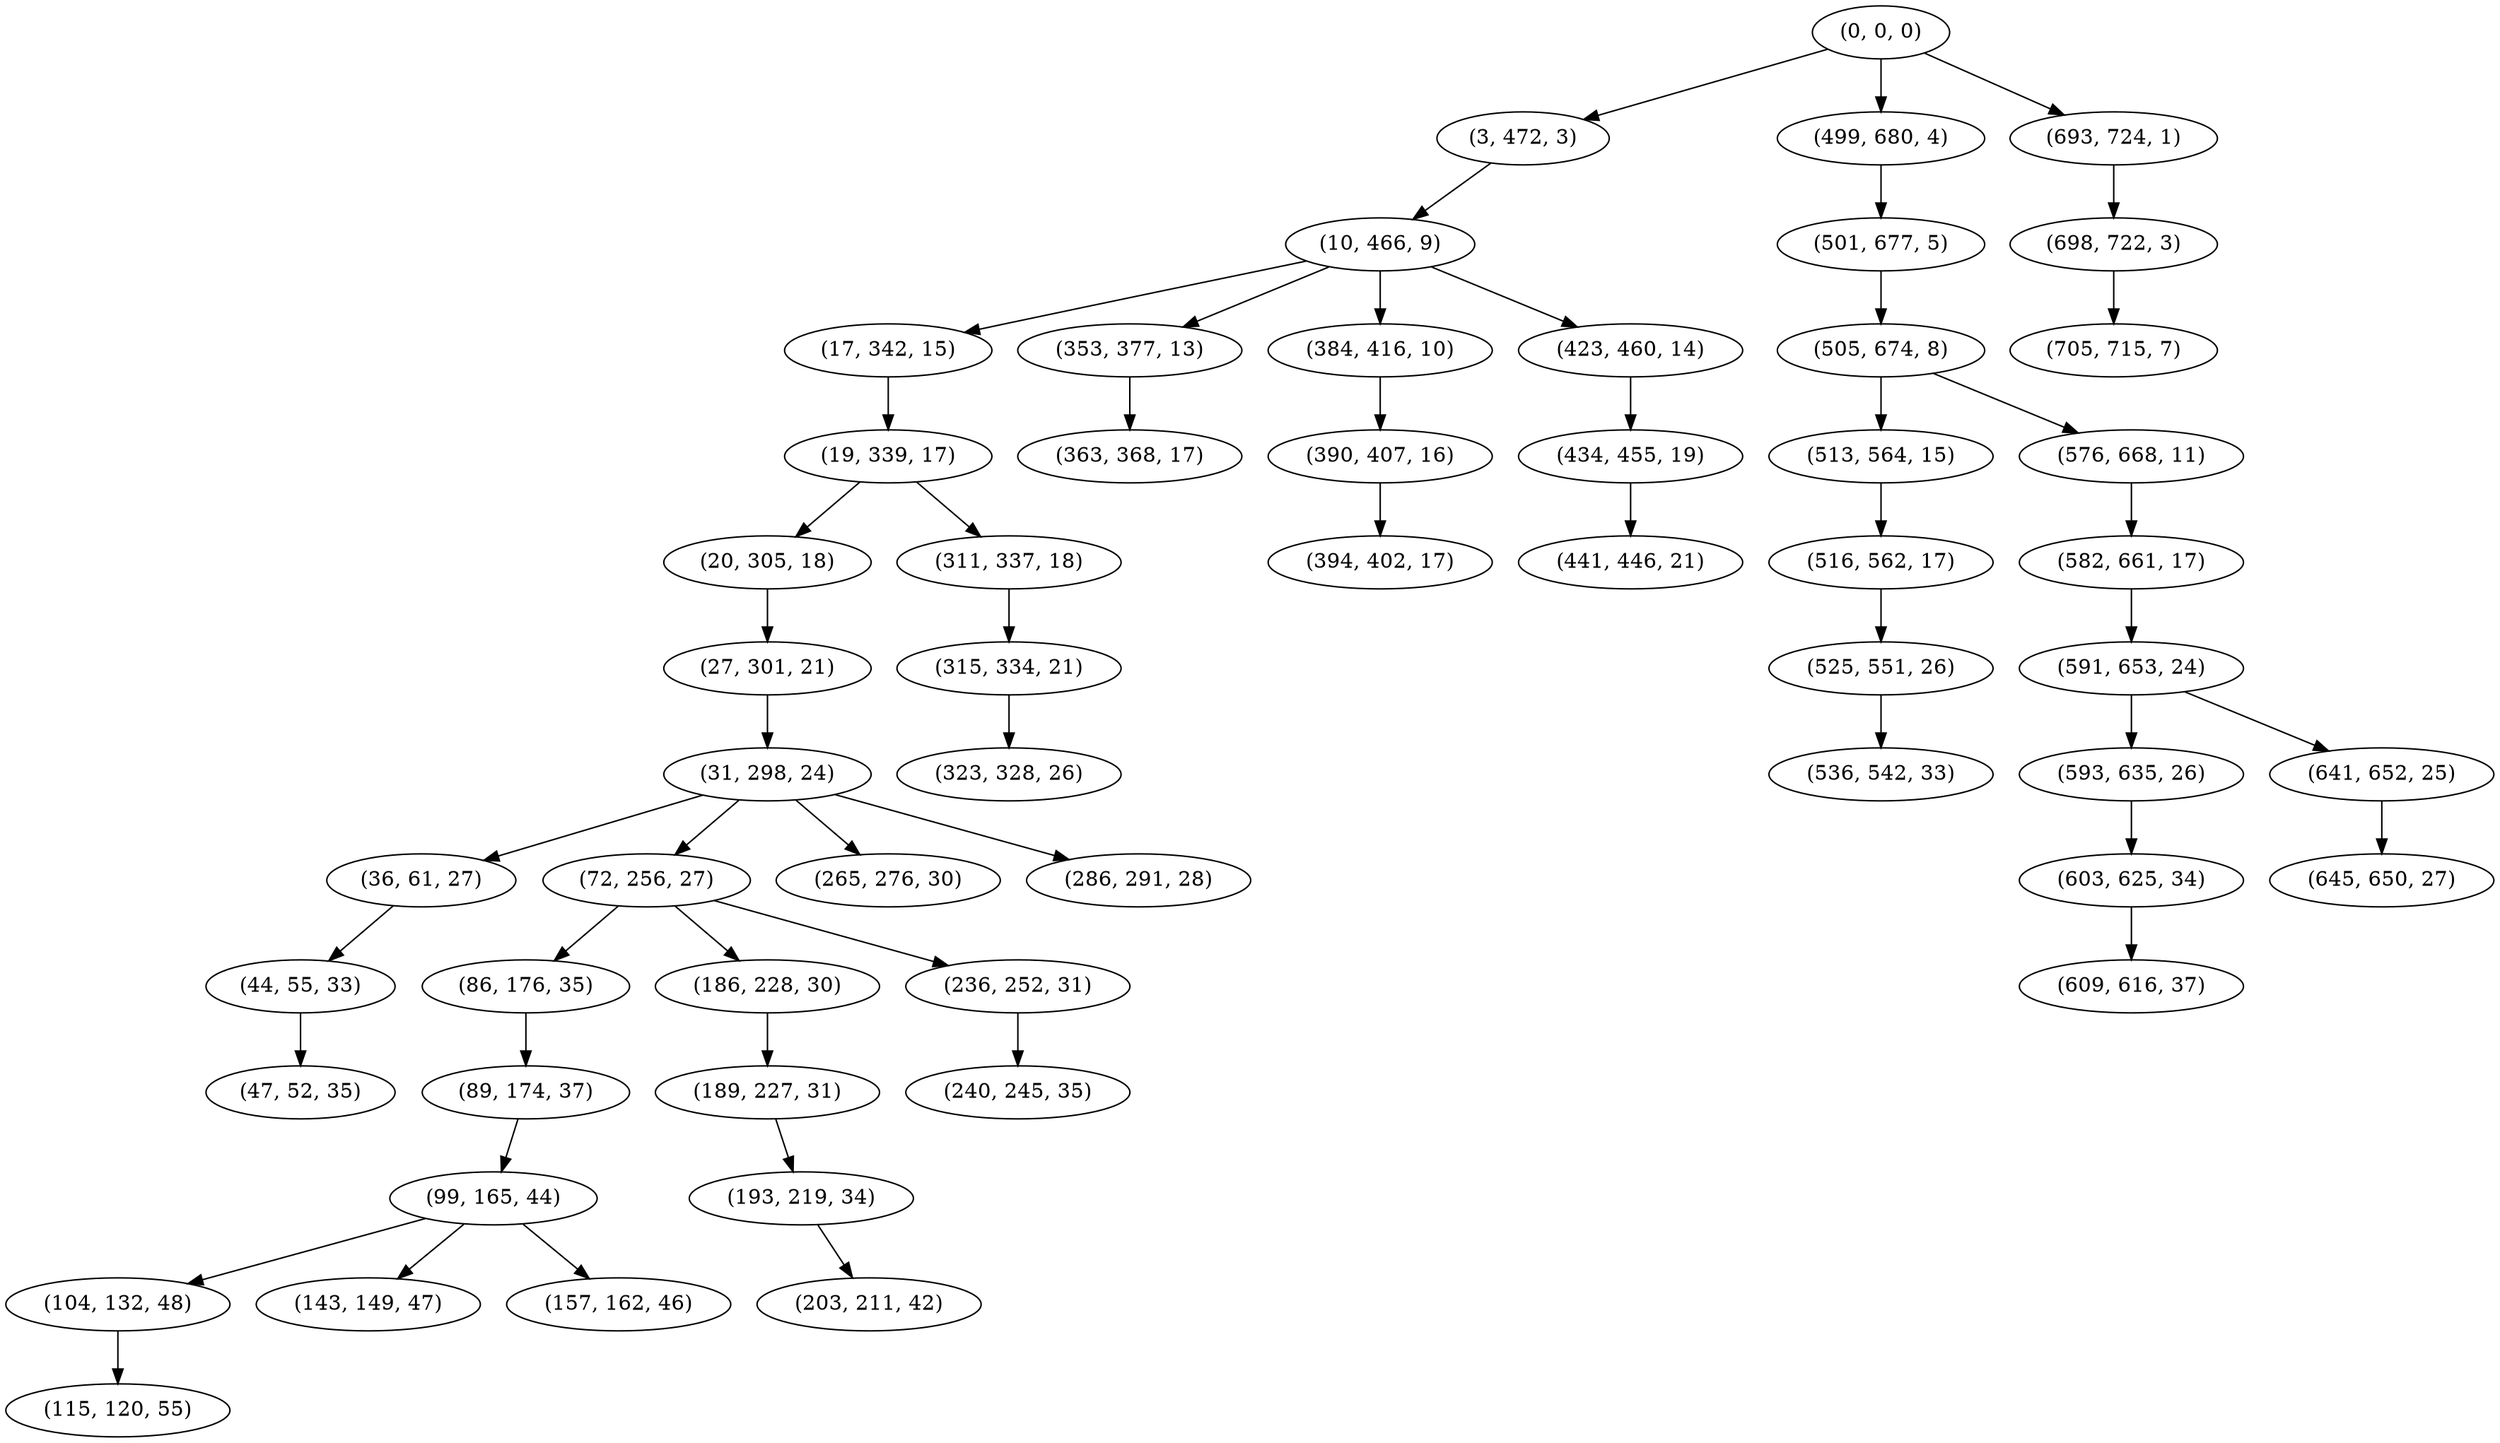 digraph tree {
    "(0, 0, 0)";
    "(3, 472, 3)";
    "(10, 466, 9)";
    "(17, 342, 15)";
    "(19, 339, 17)";
    "(20, 305, 18)";
    "(27, 301, 21)";
    "(31, 298, 24)";
    "(36, 61, 27)";
    "(44, 55, 33)";
    "(47, 52, 35)";
    "(72, 256, 27)";
    "(86, 176, 35)";
    "(89, 174, 37)";
    "(99, 165, 44)";
    "(104, 132, 48)";
    "(115, 120, 55)";
    "(143, 149, 47)";
    "(157, 162, 46)";
    "(186, 228, 30)";
    "(189, 227, 31)";
    "(193, 219, 34)";
    "(203, 211, 42)";
    "(236, 252, 31)";
    "(240, 245, 35)";
    "(265, 276, 30)";
    "(286, 291, 28)";
    "(311, 337, 18)";
    "(315, 334, 21)";
    "(323, 328, 26)";
    "(353, 377, 13)";
    "(363, 368, 17)";
    "(384, 416, 10)";
    "(390, 407, 16)";
    "(394, 402, 17)";
    "(423, 460, 14)";
    "(434, 455, 19)";
    "(441, 446, 21)";
    "(499, 680, 4)";
    "(501, 677, 5)";
    "(505, 674, 8)";
    "(513, 564, 15)";
    "(516, 562, 17)";
    "(525, 551, 26)";
    "(536, 542, 33)";
    "(576, 668, 11)";
    "(582, 661, 17)";
    "(591, 653, 24)";
    "(593, 635, 26)";
    "(603, 625, 34)";
    "(609, 616, 37)";
    "(641, 652, 25)";
    "(645, 650, 27)";
    "(693, 724, 1)";
    "(698, 722, 3)";
    "(705, 715, 7)";
    "(0, 0, 0)" -> "(3, 472, 3)";
    "(0, 0, 0)" -> "(499, 680, 4)";
    "(0, 0, 0)" -> "(693, 724, 1)";
    "(3, 472, 3)" -> "(10, 466, 9)";
    "(10, 466, 9)" -> "(17, 342, 15)";
    "(10, 466, 9)" -> "(353, 377, 13)";
    "(10, 466, 9)" -> "(384, 416, 10)";
    "(10, 466, 9)" -> "(423, 460, 14)";
    "(17, 342, 15)" -> "(19, 339, 17)";
    "(19, 339, 17)" -> "(20, 305, 18)";
    "(19, 339, 17)" -> "(311, 337, 18)";
    "(20, 305, 18)" -> "(27, 301, 21)";
    "(27, 301, 21)" -> "(31, 298, 24)";
    "(31, 298, 24)" -> "(36, 61, 27)";
    "(31, 298, 24)" -> "(72, 256, 27)";
    "(31, 298, 24)" -> "(265, 276, 30)";
    "(31, 298, 24)" -> "(286, 291, 28)";
    "(36, 61, 27)" -> "(44, 55, 33)";
    "(44, 55, 33)" -> "(47, 52, 35)";
    "(72, 256, 27)" -> "(86, 176, 35)";
    "(72, 256, 27)" -> "(186, 228, 30)";
    "(72, 256, 27)" -> "(236, 252, 31)";
    "(86, 176, 35)" -> "(89, 174, 37)";
    "(89, 174, 37)" -> "(99, 165, 44)";
    "(99, 165, 44)" -> "(104, 132, 48)";
    "(99, 165, 44)" -> "(143, 149, 47)";
    "(99, 165, 44)" -> "(157, 162, 46)";
    "(104, 132, 48)" -> "(115, 120, 55)";
    "(186, 228, 30)" -> "(189, 227, 31)";
    "(189, 227, 31)" -> "(193, 219, 34)";
    "(193, 219, 34)" -> "(203, 211, 42)";
    "(236, 252, 31)" -> "(240, 245, 35)";
    "(311, 337, 18)" -> "(315, 334, 21)";
    "(315, 334, 21)" -> "(323, 328, 26)";
    "(353, 377, 13)" -> "(363, 368, 17)";
    "(384, 416, 10)" -> "(390, 407, 16)";
    "(390, 407, 16)" -> "(394, 402, 17)";
    "(423, 460, 14)" -> "(434, 455, 19)";
    "(434, 455, 19)" -> "(441, 446, 21)";
    "(499, 680, 4)" -> "(501, 677, 5)";
    "(501, 677, 5)" -> "(505, 674, 8)";
    "(505, 674, 8)" -> "(513, 564, 15)";
    "(505, 674, 8)" -> "(576, 668, 11)";
    "(513, 564, 15)" -> "(516, 562, 17)";
    "(516, 562, 17)" -> "(525, 551, 26)";
    "(525, 551, 26)" -> "(536, 542, 33)";
    "(576, 668, 11)" -> "(582, 661, 17)";
    "(582, 661, 17)" -> "(591, 653, 24)";
    "(591, 653, 24)" -> "(593, 635, 26)";
    "(591, 653, 24)" -> "(641, 652, 25)";
    "(593, 635, 26)" -> "(603, 625, 34)";
    "(603, 625, 34)" -> "(609, 616, 37)";
    "(641, 652, 25)" -> "(645, 650, 27)";
    "(693, 724, 1)" -> "(698, 722, 3)";
    "(698, 722, 3)" -> "(705, 715, 7)";
}
